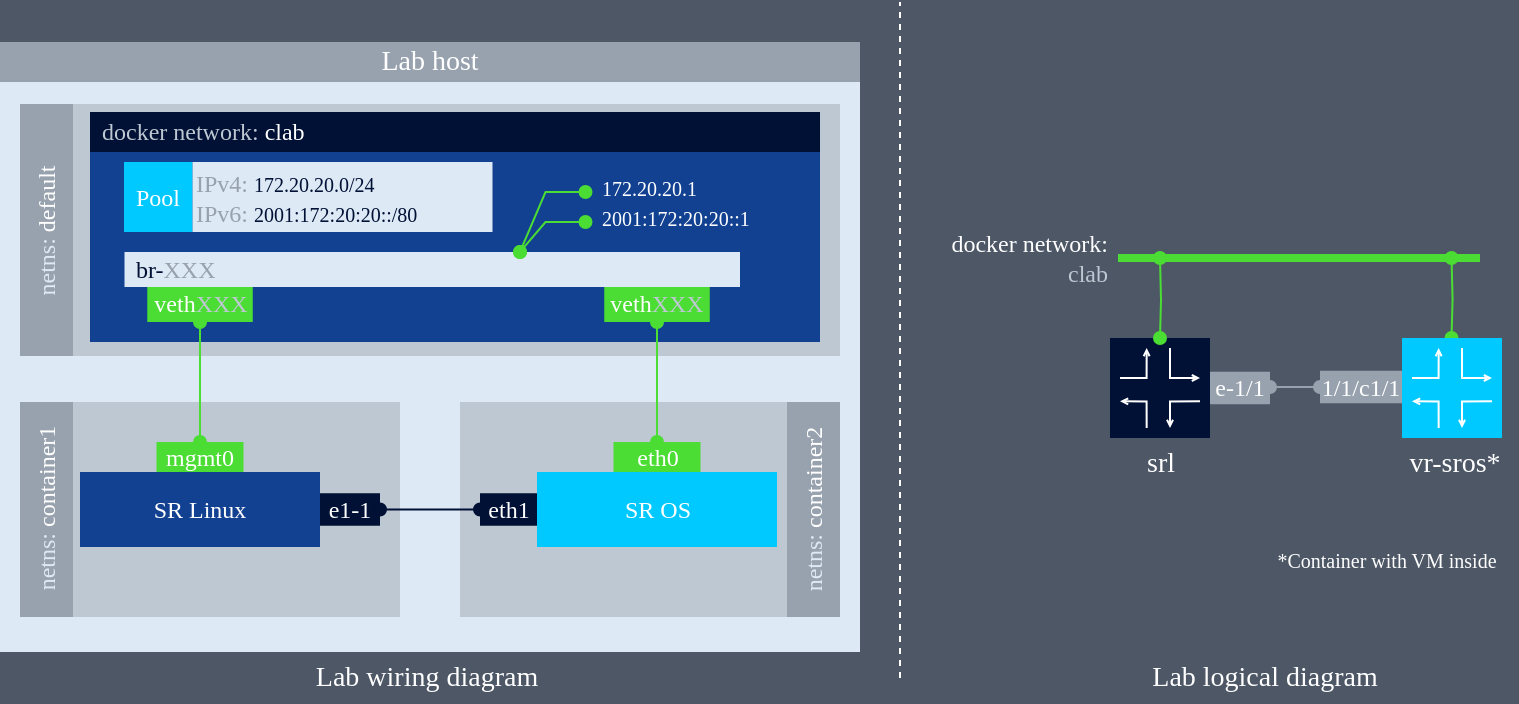 <mxfile version="14.2.6" type="github" pages="3"><diagram id="IwGoDYMSzOG72_LcMlLt" name="[0] lab topo"><mxGraphModel dx="2052" dy="1149" grid="1" gridSize="1" guides="1" tooltips="1" connect="1" arrows="1" fold="1" page="1" pageScale="1" pageWidth="827" pageHeight="1169" background="#4D5766" math="0" shadow="0"><root><mxCell id="0"/><mxCell id="1" parent="0"/><mxCell id="LmgRk4A9lyCZ9ittZ9rM-1" value="" style="rounded=0;whiteSpace=wrap;html=1;fontSize=12;align=center;fontFamily=Manrope;fontSource=https%3A%2F%2Ffonts.googleapis.com%2Fcss%3Ffamily%3DManrope;fontColor=#FFFFFF;dashed=1;strokeColor=none;fillColor=#DDE9F5;" parent="1" vertex="1"><mxGeometry x="40" y="205" width="430" height="285" as="geometry"/></mxCell><mxCell id="LmgRk4A9lyCZ9ittZ9rM-2" value="&lt;span style=&quot;font-size: 14px&quot;&gt;Lab host&lt;/span&gt;" style="rounded=0;whiteSpace=wrap;html=1;fontSize=12;align=center;fontFamily=Manrope;fontSource=https%3A%2F%2Ffonts.googleapis.com%2Fcss%3Ffamily%3DManrope;dashed=1;strokeColor=none;fillColor=#98A2AE;fontColor=#FFFFFF;" parent="1" vertex="1"><mxGeometry x="40" y="185" width="430" height="20" as="geometry"/></mxCell><mxCell id="LmgRk4A9lyCZ9ittZ9rM-3" value="" style="rounded=0;whiteSpace=wrap;html=1;fontSize=12;align=center;strokeColor=none;fontFamily=Manrope;fontSource=https%3A%2F%2Ffonts.googleapis.com%2Fcss%3Ffamily%3DManrope;fontColor=#DDE9F5;fillColor=#BEC8D2;" parent="1" vertex="1"><mxGeometry x="76.5" y="365" width="163.5" height="107.5" as="geometry"/></mxCell><mxCell id="LmgRk4A9lyCZ9ittZ9rM-4" value="SR Linux" style="rounded=0;whiteSpace=wrap;html=1;fontSize=12;align=center;strokeColor=none;fontFamily=Manrope;fontSource=https%3A%2F%2Ffonts.googleapis.com%2Fcss%3Ffamily%3DManrope;fontColor=#FFFFFF;fillColor=#124191;" parent="1" vertex="1"><mxGeometry x="80" y="400" width="120" height="37.5" as="geometry"/></mxCell><mxCell id="LmgRk4A9lyCZ9ittZ9rM-5" value="mgmt0" style="rounded=0;whiteSpace=wrap;html=1;fontFamily=Manrope;fontSize=12;fontColor=#FFFFFF;align=center;fillColor=#4BDD33;strokeColor=none;" parent="1" vertex="1"><mxGeometry x="118.25" y="385" width="43.5" height="15" as="geometry"/></mxCell><mxCell id="LmgRk4A9lyCZ9ittZ9rM-6" value="" style="rounded=0;whiteSpace=wrap;html=1;fontSize=12;align=center;strokeColor=none;fontFamily=Manrope;fontSource=https%3A%2F%2Ffonts.googleapis.com%2Fcss%3Ffamily%3DManrope;fontColor=#FFFFFF;fillColor=#BEC8D2;" parent="1" vertex="1"><mxGeometry x="76.5" y="216" width="383.5" height="126" as="geometry"/></mxCell><mxCell id="LmgRk4A9lyCZ9ittZ9rM-7" value="&lt;font face=&quot;Fira Code&quot; data-font-src=&quot;https://fonts.googleapis.com/css?family=Fira+Code&quot; style=&quot;font-size: 10px&quot;&gt;&lt;br&gt;&lt;/font&gt;" style="rounded=0;whiteSpace=wrap;html=1;fontSize=12;align=left;strokeColor=none;fontFamily=Manrope;fontSource=https%3A%2F%2Ffonts.googleapis.com%2Fcss%3Ffamily%3DManrope;fontColor=#FFFFFF;spacingLeft=4;fillColor=#124191;verticalAlign=middle;connectable=0;" parent="1" vertex="1"><mxGeometry x="85" y="240" width="365" height="95" as="geometry"/></mxCell><mxCell id="LmgRk4A9lyCZ9ittZ9rM-8" value="veth&lt;font color=&quot;#bec8d2&quot;&gt;XXX&lt;/font&gt;" style="rounded=0;whiteSpace=wrap;html=1;fontFamily=Manrope;fontSize=12;fontColor=#FFFFFF;align=center;fillColor=#4BDD33;strokeColor=none;" parent="1" vertex="1"><mxGeometry x="113.63" y="307.5" width="52.75" height="17.5" as="geometry"/></mxCell><mxCell id="LmgRk4A9lyCZ9ittZ9rM-9" style="edgeStyle=orthogonalEdgeStyle;rounded=0;orthogonalLoop=1;jettySize=auto;html=1;exitX=0.5;exitY=0;exitDx=0;exitDy=0;entryX=0.5;entryY=1;entryDx=0;entryDy=0;fontFamily=Manrope;fontSize=12;fontColor=#FFFFFF;endArrow=oval;endFill=1;startArrow=oval;startFill=1;strokeColor=#4BDD33;" parent="1" source="LmgRk4A9lyCZ9ittZ9rM-5" target="LmgRk4A9lyCZ9ittZ9rM-8" edge="1"><mxGeometry relative="1" as="geometry"/></mxCell><mxCell id="LmgRk4A9lyCZ9ittZ9rM-10" value="&lt;font color=&quot;#dde9f5&quot;&gt;netns:&lt;/font&gt;&amp;nbsp;default" style="rounded=0;whiteSpace=wrap;html=1;fontSize=12;align=center;fontFamily=Manrope;fontSource=https%3A%2F%2Ffonts.googleapis.com%2Fcss%3Ffamily%3DManrope;fontColor=#FFFFFF;fillColor=#98A2AE;rotation=0;strokeColor=none;horizontal=0;verticalAlign=middle;" parent="1" vertex="1"><mxGeometry x="50" y="216" width="26.5" height="126" as="geometry"/></mxCell><mxCell id="LmgRk4A9lyCZ9ittZ9rM-11" value="&lt;font color=&quot;#dde9f5&quot;&gt;netns:&lt;/font&gt;&amp;nbsp;container1" style="rounded=0;whiteSpace=wrap;html=1;fontSize=12;align=center;fontFamily=Manrope;fontSource=https%3A%2F%2Ffonts.googleapis.com%2Fcss%3Ffamily%3DManrope;fontColor=#FFFFFF;fillColor=#98A2AE;rotation=0;strokeColor=none;horizontal=0;verticalAlign=middle;" parent="1" vertex="1"><mxGeometry x="50" y="365" width="26.5" height="107.5" as="geometry"/></mxCell><mxCell id="LmgRk4A9lyCZ9ittZ9rM-12" value="&lt;font color=&quot;#bec8d2&quot;&gt;docker network:&lt;/font&gt; clab&lt;font face=&quot;Fira Code&quot; data-font-src=&quot;https://fonts.googleapis.com/css?family=Fira+Code&quot; style=&quot;font-size: 10px&quot;&gt;&lt;br&gt;&lt;/font&gt;" style="rounded=0;whiteSpace=wrap;html=1;fontSize=12;align=left;strokeColor=none;fontFamily=Manrope;fontSource=https%3A%2F%2Ffonts.googleapis.com%2Fcss%3Ffamily%3DManrope;fontColor=#FFFFFF;spacingLeft=4;fillColor=#001135;" parent="1" vertex="1"><mxGeometry x="85" y="220" width="365" height="20" as="geometry"/></mxCell><mxCell id="LmgRk4A9lyCZ9ittZ9rM-13" value="&lt;font&gt;Lab wiring diagram&lt;/font&gt;" style="text;html=1;align=center;verticalAlign=middle;resizable=0;points=[];autosize=1;fontSize=14;fontFamily=Manrope;fontStyle=0;fontColor=#FFFFFF;" parent="1" vertex="1"><mxGeometry x="185" y="490" width="135" height="25" as="geometry"/></mxCell><mxCell id="LmgRk4A9lyCZ9ittZ9rM-14" value="br-&lt;font color=&quot;#98a2ae&quot;&gt;XXX&lt;/font&gt;" style="rounded=0;whiteSpace=wrap;html=1;fontSize=12;align=left;fontFamily=Manrope;fontSource=https%3A%2F%2Ffonts.googleapis.com%2Fcss%3Ffamily%3DManrope;dashed=1;strokeColor=none;fillColor=#DDE9F5;fontColor=#001135;spacingLeft=4;" parent="1" vertex="1"><mxGeometry x="102.25" y="290" width="307.75" height="17.5" as="geometry"/></mxCell><mxCell id="LmgRk4A9lyCZ9ittZ9rM-15" value="&lt;font face=&quot;Fira Code&quot; data-font-src=&quot;https://fonts.googleapis.com/css?family=Fira+Code&quot;&gt;Pool&lt;br&gt;&lt;/font&gt;" style="rounded=0;whiteSpace=wrap;html=1;fontSize=12;align=center;strokeColor=none;fontFamily=Manrope;fontSource=https%3A%2F%2Ffonts.googleapis.com%2Fcss%3Ffamily%3DManrope;fontColor=#FFFFFF;spacingLeft=0;verticalAlign=middle;fillColor=#00C9FF;" parent="1" vertex="1"><mxGeometry x="102" y="245" width="34.25" height="35" as="geometry"/></mxCell><mxCell id="LmgRk4A9lyCZ9ittZ9rM-16" value="&lt;font color=&quot;#98a2ae&quot; style=&quot;font-size: 12px ; line-height: 100%&quot;&gt;IPv4:&lt;/font&gt;&lt;span style=&quot;color: rgb(255 , 255 , 255)&quot;&gt;&amp;nbsp;&lt;/span&gt;&lt;font face=&quot;Fira Code&quot; data-font-src=&quot;https://fonts.googleapis.com/css?family=Fira+Code&quot; style=&quot;font-size: 10px&quot;&gt;172.20.20.0/24&lt;br&gt;&lt;span style=&quot;color: rgb(255 , 255 , 255) ; font-family: &amp;#34;manrope&amp;#34; ; font-size: 12px&quot;&gt;&lt;font color=&quot;#98a2ae&quot;&gt;IPv6:&lt;/font&gt;&amp;nbsp;&lt;/span&gt;&lt;font face=&quot;Fira Code&quot; data-font-src=&quot;https://fonts.googleapis.com/css?family=Fira+Code&quot;&gt;2001:172:20:20::/80&lt;/font&gt;&lt;/font&gt;" style="rounded=0;whiteSpace=wrap;html=1;fontSize=12;align=left;fontFamily=Manrope;fontSource=https%3A%2F%2Ffonts.googleapis.com%2Fcss%3Ffamily%3DManrope;dashed=1;strokeColor=none;fillColor=#DDE9F5;fontColor=#001135;" parent="1" vertex="1"><mxGeometry x="136.25" y="245" width="150" height="35" as="geometry"/></mxCell><mxCell id="LmgRk4A9lyCZ9ittZ9rM-17" style="rounded=0;orthogonalLoop=1;jettySize=auto;html=1;fontFamily=Manrope;fontSize=12;fontColor=#FFFFFF;endArrow=oval;endFill=1;startArrow=oval;startFill=1;strokeColor=#4BDD33;" parent="1" edge="1"><mxGeometry relative="1" as="geometry"><mxPoint x="332.75" y="260" as="sourcePoint"/><mxPoint x="300" y="290" as="targetPoint"/><Array as="points"><mxPoint x="312.75" y="260"/></Array></mxGeometry></mxCell><mxCell id="LmgRk4A9lyCZ9ittZ9rM-18" value="&lt;font face=&quot;Fira Code&quot; data-font-src=&quot;https://fonts.googleapis.com/css?family=Fira+Code&quot; style=&quot;font-size: 10px&quot;&gt;172.20.20.1&lt;/font&gt;" style="text;html=1;align=left;verticalAlign=middle;resizable=0;points=[];autosize=1;fontSize=14;fontFamily=Manrope;fontColor=#FFFFFF;" parent="1" vertex="1"><mxGeometry x="338.75" y="245" width="80" height="25" as="geometry"/></mxCell><mxCell id="LmgRk4A9lyCZ9ittZ9rM-19" style="rounded=0;orthogonalLoop=1;jettySize=auto;html=1;fontFamily=Manrope;fontSize=12;fontColor=#FFFFFF;endArrow=oval;endFill=1;startArrow=oval;startFill=1;strokeColor=#4BDD33;" parent="1" edge="1"><mxGeometry relative="1" as="geometry"><mxPoint x="332.75" y="275" as="sourcePoint"/><mxPoint x="300" y="290" as="targetPoint"/><Array as="points"><mxPoint x="312.75" y="275"/></Array></mxGeometry></mxCell><mxCell id="LmgRk4A9lyCZ9ittZ9rM-20" value="&lt;font face=&quot;Fira Code&quot; data-font-src=&quot;https://fonts.googleapis.com/css?family=Fira+Code&quot; style=&quot;font-size: 10px&quot;&gt;2001:172:20:20::1&lt;/font&gt;" style="text;html=1;align=left;verticalAlign=middle;resizable=0;points=[];autosize=1;fontSize=14;fontFamily=Manrope;fontColor=#FFFFFF;" parent="1" vertex="1"><mxGeometry x="338.75" y="260" width="115" height="25" as="geometry"/></mxCell><mxCell id="LmgRk4A9lyCZ9ittZ9rM-21" value="" style="group" parent="1" vertex="1" connectable="0"><mxGeometry x="595" y="333" width="50" height="50" as="geometry"/></mxCell><mxCell id="LmgRk4A9lyCZ9ittZ9rM-22" value="" style="group" parent="LmgRk4A9lyCZ9ittZ9rM-21" vertex="1" connectable="0"><mxGeometry width="50" height="50" as="geometry"/></mxCell><mxCell id="LmgRk4A9lyCZ9ittZ9rM-23" value="" style="whiteSpace=wrap;html=1;aspect=fixed;fillColor=#001135;strokeColor=none;connectable=1;allowArrows=1;fontFamily=Manrope;fontSource=https%3A%2F%2Ffonts.googleapis.com%2Fcss%3Ffamily%3DManrope;" parent="LmgRk4A9lyCZ9ittZ9rM-22" vertex="1"><mxGeometry width="50" height="50" as="geometry"/></mxCell><mxCell id="LmgRk4A9lyCZ9ittZ9rM-24" value="" style="endArrow=open;html=1;edgeStyle=orthogonalEdgeStyle;rounded=0;endFill=0;startSize=6;endSize=2;strokeColor=#FFFFFF;fontFamily=Manrope;fontSource=https%3A%2F%2Ffonts.googleapis.com%2Fcss%3Ffamily%3DManrope;" parent="LmgRk4A9lyCZ9ittZ9rM-22" edge="1"><mxGeometry width="83.333" height="83.333" as="geometry"><mxPoint x="5" y="20" as="sourcePoint"/><mxPoint x="18.333" y="5" as="targetPoint"/><Array as="points"><mxPoint x="18.333" y="20"/></Array></mxGeometry></mxCell><mxCell id="LmgRk4A9lyCZ9ittZ9rM-25" value="" style="endArrow=open;html=1;edgeStyle=orthogonalEdgeStyle;rounded=0;endFill=0;startSize=6;endSize=2;strokeColor=#FFFFFF;fontFamily=Manrope;fontSource=https%3A%2F%2Ffonts.googleapis.com%2Fcss%3Ffamily%3DManrope;" parent="LmgRk4A9lyCZ9ittZ9rM-22" edge="1"><mxGeometry width="83.333" height="83.333" as="geometry"><mxPoint x="18.333" y="45" as="sourcePoint"/><mxPoint x="5" y="31.667" as="targetPoint"/><Array as="points"><mxPoint x="18.333" y="31.667"/></Array></mxGeometry></mxCell><mxCell id="LmgRk4A9lyCZ9ittZ9rM-26" value="" style="endArrow=open;html=1;edgeStyle=orthogonalEdgeStyle;rounded=0;endFill=0;startSize=6;endSize=2;strokeColor=#FFFFFF;fontFamily=Manrope;fontSource=https%3A%2F%2Ffonts.googleapis.com%2Fcss%3Ffamily%3DManrope;" parent="LmgRk4A9lyCZ9ittZ9rM-22" edge="1"><mxGeometry width="83.333" height="83.333" as="geometry"><mxPoint x="30" y="5" as="sourcePoint"/><mxPoint x="45" y="20" as="targetPoint"/><Array as="points"><mxPoint x="30" y="20"/></Array></mxGeometry></mxCell><mxCell id="LmgRk4A9lyCZ9ittZ9rM-27" value="" style="endArrow=open;html=1;edgeStyle=orthogonalEdgeStyle;rounded=0;endFill=0;startSize=6;endSize=2;strokeColor=#FFFFFF;fontFamily=Manrope;fontSource=https%3A%2F%2Ffonts.googleapis.com%2Fcss%3Ffamily%3DManrope;" parent="LmgRk4A9lyCZ9ittZ9rM-22" edge="1"><mxGeometry width="83.333" height="83.333" as="geometry"><mxPoint x="45" y="31.667" as="sourcePoint"/><mxPoint x="30" y="45" as="targetPoint"/><Array as="points"><mxPoint x="30" y="31.667"/></Array></mxGeometry></mxCell><mxCell id="LmgRk4A9lyCZ9ittZ9rM-28" value="&lt;font&gt;srl&lt;/font&gt;" style="text;html=1;align=center;verticalAlign=middle;resizable=0;points=[];autosize=1;fontSize=14;fontFamily=Manrope;fontStyle=0;fontColor=#FFFFFF;" parent="1" vertex="1"><mxGeometry x="605" y="383" width="30" height="25" as="geometry"/></mxCell><mxCell id="LmgRk4A9lyCZ9ittZ9rM-29" value="" style="endArrow=none;html=1;shadow=0;strokeWidth=4;fillColor=#666666;fontFamily=nasa;fontSize=18;fontColor=#FFFFFF;strokeColor=#4BDD33;" parent="1" edge="1"><mxGeometry width="50" height="50" relative="1" as="geometry"><mxPoint x="599" y="293" as="sourcePoint"/><mxPoint x="780" y="293" as="targetPoint"/></mxGeometry></mxCell><mxCell id="LmgRk4A9lyCZ9ittZ9rM-30" style="edgeStyle=orthogonalEdgeStyle;rounded=0;orthogonalLoop=1;jettySize=auto;html=1;fontFamily=Manrope;fontSize=12;fontColor=#FFFFFF;endArrow=oval;endFill=1;startArrow=oval;startFill=1;strokeColor=#4BDD33;" parent="1" target="LmgRk4A9lyCZ9ittZ9rM-23" edge="1"><mxGeometry relative="1" as="geometry"><mxPoint x="620" y="293" as="sourcePoint"/><mxPoint x="619.995" y="321" as="targetPoint"/></mxGeometry></mxCell><mxCell id="LmgRk4A9lyCZ9ittZ9rM-31" value="&lt;font&gt;Lab logical diagram&lt;/font&gt;" style="text;html=1;align=center;verticalAlign=middle;resizable=0;points=[];autosize=1;fontSize=14;fontFamily=Manrope;fontStyle=0;fontColor=#FFFFFF;" parent="1" vertex="1"><mxGeometry x="605" y="491.5" width="134" height="22" as="geometry"/></mxCell><mxCell id="LmgRk4A9lyCZ9ittZ9rM-32" style="rounded=0;orthogonalLoop=1;jettySize=auto;html=1;entryX=0.5;entryY=1;entryDx=0;entryDy=0;startSize=6;endArrow=none;endFill=0;endSize=2;fontFamily=Manrope;fontSize=8;dashed=1;fontSource=https%3A%2F%2Ffonts.googleapis.com%2Fcss%3Ffamily%3DManrope;strokeColor=#FFFFFF;" parent="1" edge="1"><mxGeometry relative="1" as="geometry"><mxPoint x="490" y="503" as="sourcePoint"/><mxPoint x="490" y="165" as="targetPoint"/></mxGeometry></mxCell><mxCell id="LmgRk4A9lyCZ9ittZ9rM-33" value="" style="rounded=0;whiteSpace=wrap;html=1;fontSize=12;align=center;strokeColor=none;fontFamily=Manrope;fontSource=https%3A%2F%2Ffonts.googleapis.com%2Fcss%3Ffamily%3DManrope;fontColor=#DDE9F5;fillColor=#BEC8D2;" parent="1" vertex="1"><mxGeometry x="270" y="365" width="163.5" height="107.5" as="geometry"/></mxCell><mxCell id="LmgRk4A9lyCZ9ittZ9rM-34" value="SR OS" style="rounded=0;whiteSpace=wrap;html=1;fontSize=12;align=center;strokeColor=none;fontFamily=Manrope;fontSource=https%3A%2F%2Ffonts.googleapis.com%2Fcss%3Ffamily%3DManrope;fontColor=#FFFFFF;fillColor=#00C9FF;" parent="1" vertex="1"><mxGeometry x="308.5" y="400" width="120" height="37.5" as="geometry"/></mxCell><mxCell id="LmgRk4A9lyCZ9ittZ9rM-35" value="eth0" style="rounded=0;whiteSpace=wrap;html=1;fontFamily=Manrope;fontSize=12;fontColor=#FFFFFF;align=center;fillColor=#4BDD33;strokeColor=none;" parent="1" vertex="1"><mxGeometry x="346.75" y="385" width="43.5" height="15" as="geometry"/></mxCell><mxCell id="LmgRk4A9lyCZ9ittZ9rM-36" value="veth&lt;font color=&quot;#bec8d2&quot;&gt;XXX&lt;/font&gt;" style="rounded=0;whiteSpace=wrap;html=1;fontFamily=Manrope;fontSize=12;fontColor=#FFFFFF;align=center;fillColor=#4BDD33;strokeColor=none;" parent="1" vertex="1"><mxGeometry x="342.13" y="307.5" width="52.75" height="17.5" as="geometry"/></mxCell><mxCell id="LmgRk4A9lyCZ9ittZ9rM-37" style="edgeStyle=orthogonalEdgeStyle;rounded=0;orthogonalLoop=1;jettySize=auto;html=1;exitX=0.5;exitY=0;exitDx=0;exitDy=0;entryX=0.5;entryY=1;entryDx=0;entryDy=0;fontFamily=Manrope;fontSize=12;fontColor=#FFFFFF;endArrow=oval;endFill=1;startArrow=oval;startFill=1;strokeColor=#4BDD33;" parent="1" source="LmgRk4A9lyCZ9ittZ9rM-35" target="LmgRk4A9lyCZ9ittZ9rM-36" edge="1"><mxGeometry relative="1" as="geometry"/></mxCell><mxCell id="LmgRk4A9lyCZ9ittZ9rM-38" value="&lt;font color=&quot;#dde9f5&quot;&gt;netns:&lt;/font&gt;&amp;nbsp;container2" style="rounded=0;whiteSpace=wrap;html=1;fontSize=12;align=center;fontFamily=Manrope;fontSource=https%3A%2F%2Ffonts.googleapis.com%2Fcss%3Ffamily%3DManrope;fontColor=#FFFFFF;fillColor=#98A2AE;rotation=0;strokeColor=none;horizontal=0;verticalAlign=middle;" parent="1" vertex="1"><mxGeometry x="433.5" y="365" width="26.5" height="107.5" as="geometry"/></mxCell><mxCell id="LmgRk4A9lyCZ9ittZ9rM-39" value="e1-1" style="rounded=0;whiteSpace=wrap;html=1;fontFamily=Manrope;fontSize=12;fontColor=#FFFFFF;align=center;strokeColor=none;rotation=0;horizontal=1;fillColor=#001135;" parent="1" vertex="1"><mxGeometry x="200" y="410.62" width="30" height="16.25" as="geometry"/></mxCell><mxCell id="LmgRk4A9lyCZ9ittZ9rM-40" value="eth1" style="rounded=0;whiteSpace=wrap;html=1;fontFamily=Manrope;fontSize=12;fontColor=#FFFFFF;align=center;strokeColor=none;rotation=0;horizontal=1;fillColor=#001135;" parent="1" vertex="1"><mxGeometry x="280" y="410.62" width="28.5" height="16.25" as="geometry"/></mxCell><mxCell id="LmgRk4A9lyCZ9ittZ9rM-41" style="edgeStyle=orthogonalEdgeStyle;rounded=0;orthogonalLoop=1;jettySize=auto;html=1;exitX=1;exitY=0.5;exitDx=0;exitDy=0;entryX=0;entryY=0.5;entryDx=0;entryDy=0;fontFamily=Manrope;fontSize=12;fontColor=#FFFFFF;endArrow=oval;endFill=1;startArrow=oval;startFill=1;strokeColor=#001135;" parent="1" source="LmgRk4A9lyCZ9ittZ9rM-39" target="LmgRk4A9lyCZ9ittZ9rM-40" edge="1"><mxGeometry relative="1" as="geometry"><mxPoint x="145" y="379.99" as="sourcePoint"/><mxPoint x="145.005" y="324.99" as="targetPoint"/></mxGeometry></mxCell><mxCell id="LmgRk4A9lyCZ9ittZ9rM-49" value="&lt;font&gt;vr-sros*&lt;/font&gt;" style="text;html=1;align=center;verticalAlign=middle;resizable=0;points=[];autosize=1;fontSize=14;fontFamily=Manrope;fontStyle=0;fontColor=#FFFFFF;" parent="1" vertex="1"><mxGeometry x="735.5" y="385" width="63" height="22" as="geometry"/></mxCell><mxCell id="LmgRk4A9lyCZ9ittZ9rM-50" style="edgeStyle=orthogonalEdgeStyle;rounded=0;orthogonalLoop=1;jettySize=auto;html=1;fontFamily=Manrope;fontSize=12;fontColor=#FFFFFF;endArrow=oval;endFill=1;startArrow=oval;startFill=1;strokeColor=#4BDD33;" parent="1" edge="1"><mxGeometry relative="1" as="geometry"><mxPoint x="765.76" y="293" as="sourcePoint"/><mxPoint x="765.76" y="333" as="targetPoint"/></mxGeometry></mxCell><mxCell id="LmgRk4A9lyCZ9ittZ9rM-51" style="edgeStyle=orthogonalEdgeStyle;rounded=0;orthogonalLoop=1;jettySize=auto;html=1;fontFamily=Manrope;fontSize=12;fontColor=#FFFFFF;endArrow=oval;endFill=1;startArrow=oval;startFill=1;entryX=1;entryY=0.5;entryDx=0;entryDy=0;exitX=0;exitY=0.5;exitDx=0;exitDy=0;strokeColor=#98A2AE;" parent="1" source="LmgRk4A9lyCZ9ittZ9rM-53" target="LmgRk4A9lyCZ9ittZ9rM-52" edge="1"><mxGeometry relative="1" as="geometry"><mxPoint x="625" y="298" as="sourcePoint"/><mxPoint x="625" y="338" as="targetPoint"/></mxGeometry></mxCell><mxCell id="LmgRk4A9lyCZ9ittZ9rM-52" value="e-1/1" style="rounded=0;whiteSpace=wrap;html=1;fontFamily=Manrope;fontSize=12;fontColor=#FFFFFF;align=center;strokeColor=none;rotation=0;horizontal=1;fillColor=#98A2AE;" parent="1" vertex="1"><mxGeometry x="645" y="349.87" width="30" height="16.25" as="geometry"/></mxCell><mxCell id="LmgRk4A9lyCZ9ittZ9rM-53" value="1/1/c1/1" style="rounded=0;whiteSpace=wrap;html=1;fontFamily=Manrope;fontSize=12;fontColor=#FFFFFF;align=center;strokeColor=none;rotation=0;horizontal=1;fillColor=#98A2AE;" parent="1" vertex="1"><mxGeometry x="700" y="349.38" width="41" height="16.25" as="geometry"/></mxCell><mxCell id="LmgRk4A9lyCZ9ittZ9rM-54" value="&lt;font style=&quot;font-size: 12px&quot;&gt;&lt;font color=&quot;#ffffff&quot;&gt;docker network:&lt;/font&gt;&lt;br&gt;&lt;/font&gt;&lt;span style=&quot;font-size: 12px&quot;&gt;&lt;font color=&quot;#bec8d2&quot;&gt;clab&lt;/font&gt;&lt;/span&gt;" style="text;html=1;align=right;verticalAlign=middle;resizable=0;points=[];autosize=1;fontSize=10;fontFamily=Manrope;fontColor=#001135;" parent="1" vertex="1"><mxGeometry x="495" y="277.5" width="100" height="30" as="geometry"/></mxCell><mxCell id="LmgRk4A9lyCZ9ittZ9rM-43" value="" style="group" parent="1" vertex="1" connectable="0"><mxGeometry x="741" y="333" width="50" height="50" as="geometry"/></mxCell><mxCell id="LmgRk4A9lyCZ9ittZ9rM-44" value="" style="whiteSpace=wrap;html=1;aspect=fixed;strokeColor=none;connectable=1;allowArrows=1;fontFamily=Manrope;fontSource=https%3A%2F%2Ffonts.googleapis.com%2Fcss%3Ffamily%3DManrope;fillColor=#00C9FF;" parent="LmgRk4A9lyCZ9ittZ9rM-43" vertex="1"><mxGeometry width="50" height="50" as="geometry"/></mxCell><mxCell id="LmgRk4A9lyCZ9ittZ9rM-45" value="" style="endArrow=open;html=1;edgeStyle=orthogonalEdgeStyle;rounded=0;endFill=0;startSize=6;endSize=2;strokeColor=#FFFFFF;fontFamily=Manrope;fontSource=https%3A%2F%2Ffonts.googleapis.com%2Fcss%3Ffamily%3DManrope;" parent="LmgRk4A9lyCZ9ittZ9rM-43" edge="1"><mxGeometry width="83.333" height="83.333" as="geometry"><mxPoint x="5" y="20" as="sourcePoint"/><mxPoint x="18.333" y="5" as="targetPoint"/><Array as="points"><mxPoint x="18.333" y="20"/></Array></mxGeometry></mxCell><mxCell id="LmgRk4A9lyCZ9ittZ9rM-46" value="" style="endArrow=open;html=1;edgeStyle=orthogonalEdgeStyle;rounded=0;endFill=0;startSize=6;endSize=2;strokeColor=#FFFFFF;fontFamily=Manrope;fontSource=https%3A%2F%2Ffonts.googleapis.com%2Fcss%3Ffamily%3DManrope;" parent="LmgRk4A9lyCZ9ittZ9rM-43" edge="1"><mxGeometry width="83.333" height="83.333" as="geometry"><mxPoint x="18.333" y="45" as="sourcePoint"/><mxPoint x="5" y="31.667" as="targetPoint"/><Array as="points"><mxPoint x="18.333" y="31.667"/></Array></mxGeometry></mxCell><mxCell id="LmgRk4A9lyCZ9ittZ9rM-47" value="" style="endArrow=open;html=1;edgeStyle=orthogonalEdgeStyle;rounded=0;endFill=0;startSize=6;endSize=2;strokeColor=#FFFFFF;fontFamily=Manrope;fontSource=https%3A%2F%2Ffonts.googleapis.com%2Fcss%3Ffamily%3DManrope;" parent="LmgRk4A9lyCZ9ittZ9rM-43" edge="1"><mxGeometry width="83.333" height="83.333" as="geometry"><mxPoint x="30" y="5" as="sourcePoint"/><mxPoint x="45" y="20" as="targetPoint"/><Array as="points"><mxPoint x="30" y="20"/></Array></mxGeometry></mxCell><mxCell id="LmgRk4A9lyCZ9ittZ9rM-48" value="" style="endArrow=open;html=1;edgeStyle=orthogonalEdgeStyle;rounded=0;endFill=0;startSize=6;endSize=2;strokeColor=#FFFFFF;fontFamily=Manrope;fontSource=https%3A%2F%2Ffonts.googleapis.com%2Fcss%3Ffamily%3DManrope;" parent="LmgRk4A9lyCZ9ittZ9rM-43" edge="1"><mxGeometry width="83.333" height="83.333" as="geometry"><mxPoint x="45" y="31.667" as="sourcePoint"/><mxPoint x="30" y="45" as="targetPoint"/><Array as="points"><mxPoint x="30" y="31.667"/></Array></mxGeometry></mxCell><mxCell id="odXelaFA349SijedL-4C-1" value="*Container with VM inside" style="text;html=1;align=center;verticalAlign=middle;resizable=0;points=[];autosize=1;fontSize=10;fontFamily=Manrope;fontStyle=0;fontColor=#FFFFFF;" parent="1" vertex="1"><mxGeometry x="668" y="435" width="130" height="17" as="geometry"/></mxCell></root></mxGraphModel></diagram><diagram name="[1] isis" id="VE4x6YazyZ2CrUnz0_BO"><mxGraphModel dx="2052" dy="1149" grid="1" gridSize="1" guides="1" tooltips="1" connect="1" arrows="1" fold="1" page="1" pageScale="1" pageWidth="827" pageHeight="1169" background="#4D5766" math="0" shadow="0">&#xa;      <root>&#xa;        <mxCell id="YSi4LTzmmD1kewjckfzm-0"/>&#xa;        <mxCell id="YSi4LTzmmD1kewjckfzm-1" parent="YSi4LTzmmD1kewjckfzm-0"/>&#xa;        <mxCell id="_ZjZlvdOe3W0lZG1KsHF-0" value="" style="rounded=0;whiteSpace=wrap;html=1;fontSize=12;align=center;strokeColor=none;fontFamily=Manrope;fontSource=https%3A%2F%2Ffonts.googleapis.com%2Fcss%3Ffamily%3DManrope;fontColor=#DDE9F5;fillColor=#BEC8D2;" parent="YSi4LTzmmD1kewjckfzm-1" vertex="1">&#xa;          <mxGeometry x="208" y="314" width="405" height="107.5" as="geometry"/>&#xa;        </mxCell>&#xa;        <mxCell id="YSi4LTzmmD1kewjckfzm-22" value="" style="group" parent="YSi4LTzmmD1kewjckfzm-1" vertex="1" connectable="0">&#xa;          <mxGeometry x="222" y="338.5" width="50" height="50" as="geometry"/>&#xa;        </mxCell>&#xa;        <mxCell id="YSi4LTzmmD1kewjckfzm-23" value="" style="group" parent="YSi4LTzmmD1kewjckfzm-22" vertex="1" connectable="0">&#xa;          <mxGeometry width="50" height="50" as="geometry"/>&#xa;        </mxCell>&#xa;        <mxCell id="YSi4LTzmmD1kewjckfzm-24" value="" style="whiteSpace=wrap;html=1;aspect=fixed;fillColor=#001135;strokeColor=none;connectable=1;allowArrows=1;fontFamily=Manrope;fontSource=https%3A%2F%2Ffonts.googleapis.com%2Fcss%3Ffamily%3DManrope;" parent="YSi4LTzmmD1kewjckfzm-23" vertex="1">&#xa;          <mxGeometry width="50" height="50" as="geometry"/>&#xa;        </mxCell>&#xa;        <mxCell id="YSi4LTzmmD1kewjckfzm-25" value="" style="endArrow=open;html=1;edgeStyle=orthogonalEdgeStyle;rounded=0;endFill=0;startSize=6;endSize=2;strokeColor=#FFFFFF;fontFamily=Manrope;fontSource=https%3A%2F%2Ffonts.googleapis.com%2Fcss%3Ffamily%3DManrope;" parent="YSi4LTzmmD1kewjckfzm-23" edge="1">&#xa;          <mxGeometry width="83.333" height="83.333" as="geometry">&#xa;            <mxPoint x="5" y="20" as="sourcePoint"/>&#xa;            <mxPoint x="18.333" y="5" as="targetPoint"/>&#xa;            <Array as="points">&#xa;              <mxPoint x="18.333" y="20"/>&#xa;            </Array>&#xa;          </mxGeometry>&#xa;        </mxCell>&#xa;        <mxCell id="YSi4LTzmmD1kewjckfzm-26" value="" style="endArrow=open;html=1;edgeStyle=orthogonalEdgeStyle;rounded=0;endFill=0;startSize=6;endSize=2;strokeColor=#FFFFFF;fontFamily=Manrope;fontSource=https%3A%2F%2Ffonts.googleapis.com%2Fcss%3Ffamily%3DManrope;" parent="YSi4LTzmmD1kewjckfzm-23" edge="1">&#xa;          <mxGeometry width="83.333" height="83.333" as="geometry">&#xa;            <mxPoint x="18.333" y="45" as="sourcePoint"/>&#xa;            <mxPoint x="5" y="31.667" as="targetPoint"/>&#xa;            <Array as="points">&#xa;              <mxPoint x="18.333" y="31.667"/>&#xa;            </Array>&#xa;          </mxGeometry>&#xa;        </mxCell>&#xa;        <mxCell id="YSi4LTzmmD1kewjckfzm-27" value="" style="endArrow=open;html=1;edgeStyle=orthogonalEdgeStyle;rounded=0;endFill=0;startSize=6;endSize=2;strokeColor=#FFFFFF;fontFamily=Manrope;fontSource=https%3A%2F%2Ffonts.googleapis.com%2Fcss%3Ffamily%3DManrope;" parent="YSi4LTzmmD1kewjckfzm-23" edge="1">&#xa;          <mxGeometry width="83.333" height="83.333" as="geometry">&#xa;            <mxPoint x="30" y="5" as="sourcePoint"/>&#xa;            <mxPoint x="45" y="20" as="targetPoint"/>&#xa;            <Array as="points">&#xa;              <mxPoint x="30" y="20"/>&#xa;            </Array>&#xa;          </mxGeometry>&#xa;        </mxCell>&#xa;        <mxCell id="YSi4LTzmmD1kewjckfzm-28" value="" style="endArrow=open;html=1;edgeStyle=orthogonalEdgeStyle;rounded=0;endFill=0;startSize=6;endSize=2;strokeColor=#FFFFFF;fontFamily=Manrope;fontSource=https%3A%2F%2Ffonts.googleapis.com%2Fcss%3Ffamily%3DManrope;" parent="YSi4LTzmmD1kewjckfzm-23" edge="1">&#xa;          <mxGeometry width="83.333" height="83.333" as="geometry">&#xa;            <mxPoint x="45" y="31.667" as="sourcePoint"/>&#xa;            <mxPoint x="30" y="45" as="targetPoint"/>&#xa;            <Array as="points">&#xa;              <mxPoint x="30" y="31.667"/>&#xa;            </Array>&#xa;          </mxGeometry>&#xa;        </mxCell>&#xa;        <mxCell id="YSi4LTzmmD1kewjckfzm-29" value="&lt;font&gt;srl&lt;/font&gt;" style="text;html=1;align=center;verticalAlign=middle;resizable=0;points=[];autosize=1;fontSize=14;fontFamily=Manrope;fontStyle=0;fontColor=#FFFFFF;" parent="YSi4LTzmmD1kewjckfzm-1" vertex="1">&#xa;          <mxGeometry x="232" y="388.5" width="30" height="25" as="geometry"/>&#xa;        </mxCell>&#xa;        <mxCell id="YSi4LTzmmD1kewjckfzm-31" style="edgeStyle=orthogonalEdgeStyle;rounded=0;orthogonalLoop=1;jettySize=auto;html=1;fontFamily=Manrope;fontSize=12;fontColor=#FFFFFF;endArrow=oval;endFill=1;startArrow=oval;startFill=1;strokeColor=#00C9FF;" parent="YSi4LTzmmD1kewjckfzm-1" target="YSi4LTzmmD1kewjckfzm-24" edge="1">&#xa;          <mxGeometry relative="1" as="geometry">&#xa;            <mxPoint x="247" y="298.5" as="sourcePoint"/>&#xa;            <mxPoint x="246.995" y="326.5" as="targetPoint"/>&#xa;          </mxGeometry>&#xa;        </mxCell>&#xa;        <mxCell id="YSi4LTzmmD1kewjckfzm-32" value="&lt;font&gt;IS-IS logical diagram&lt;/font&gt;" style="text;html=1;align=center;verticalAlign=middle;resizable=0;points=[];autosize=1;fontSize=14;fontFamily=Manrope;fontStyle=0;fontColor=#FFFFFF;" parent="YSi4LTzmmD1kewjckfzm-1" vertex="1">&#xa;          <mxGeometry x="348" y="442" width="140" height="22" as="geometry"/>&#xa;        </mxCell>&#xa;        <mxCell id="YSi4LTzmmD1kewjckfzm-43" value="" style="group" parent="YSi4LTzmmD1kewjckfzm-1" vertex="1" connectable="0">&#xa;          <mxGeometry x="535" y="338.5" width="50" height="50" as="geometry"/>&#xa;        </mxCell>&#xa;        <mxCell id="YSi4LTzmmD1kewjckfzm-44" value="" style="group" parent="YSi4LTzmmD1kewjckfzm-43" vertex="1" connectable="0">&#xa;          <mxGeometry width="50" height="50" as="geometry"/>&#xa;        </mxCell>&#xa;        <mxCell id="YSi4LTzmmD1kewjckfzm-45" value="" style="whiteSpace=wrap;html=1;aspect=fixed;fillColor=#001135;strokeColor=none;connectable=1;allowArrows=1;fontFamily=Manrope;fontSource=https%3A%2F%2Ffonts.googleapis.com%2Fcss%3Ffamily%3DManrope;" parent="YSi4LTzmmD1kewjckfzm-44" vertex="1">&#xa;          <mxGeometry width="50" height="50" as="geometry"/>&#xa;        </mxCell>&#xa;        <mxCell id="YSi4LTzmmD1kewjckfzm-46" value="" style="endArrow=open;html=1;edgeStyle=orthogonalEdgeStyle;rounded=0;endFill=0;startSize=6;endSize=2;strokeColor=#FFFFFF;fontFamily=Manrope;fontSource=https%3A%2F%2Ffonts.googleapis.com%2Fcss%3Ffamily%3DManrope;" parent="YSi4LTzmmD1kewjckfzm-44" edge="1">&#xa;          <mxGeometry width="83.333" height="83.333" as="geometry">&#xa;            <mxPoint x="5" y="20" as="sourcePoint"/>&#xa;            <mxPoint x="18.333" y="5" as="targetPoint"/>&#xa;            <Array as="points">&#xa;              <mxPoint x="18.333" y="20"/>&#xa;            </Array>&#xa;          </mxGeometry>&#xa;        </mxCell>&#xa;        <mxCell id="YSi4LTzmmD1kewjckfzm-47" value="" style="endArrow=open;html=1;edgeStyle=orthogonalEdgeStyle;rounded=0;endFill=0;startSize=6;endSize=2;strokeColor=#FFFFFF;fontFamily=Manrope;fontSource=https%3A%2F%2Ffonts.googleapis.com%2Fcss%3Ffamily%3DManrope;" parent="YSi4LTzmmD1kewjckfzm-44" edge="1">&#xa;          <mxGeometry width="83.333" height="83.333" as="geometry">&#xa;            <mxPoint x="18.333" y="45" as="sourcePoint"/>&#xa;            <mxPoint x="5" y="31.667" as="targetPoint"/>&#xa;            <Array as="points">&#xa;              <mxPoint x="18.333" y="31.667"/>&#xa;            </Array>&#xa;          </mxGeometry>&#xa;        </mxCell>&#xa;        <mxCell id="YSi4LTzmmD1kewjckfzm-48" value="" style="endArrow=open;html=1;edgeStyle=orthogonalEdgeStyle;rounded=0;endFill=0;startSize=6;endSize=2;strokeColor=#FFFFFF;fontFamily=Manrope;fontSource=https%3A%2F%2Ffonts.googleapis.com%2Fcss%3Ffamily%3DManrope;" parent="YSi4LTzmmD1kewjckfzm-44" edge="1">&#xa;          <mxGeometry width="83.333" height="83.333" as="geometry">&#xa;            <mxPoint x="30" y="5" as="sourcePoint"/>&#xa;            <mxPoint x="45" y="20" as="targetPoint"/>&#xa;            <Array as="points">&#xa;              <mxPoint x="30" y="20"/>&#xa;            </Array>&#xa;          </mxGeometry>&#xa;        </mxCell>&#xa;        <mxCell id="YSi4LTzmmD1kewjckfzm-49" value="" style="endArrow=open;html=1;edgeStyle=orthogonalEdgeStyle;rounded=0;endFill=0;startSize=6;endSize=2;strokeColor=#FFFFFF;fontFamily=Manrope;fontSource=https%3A%2F%2Ffonts.googleapis.com%2Fcss%3Ffamily%3DManrope;" parent="YSi4LTzmmD1kewjckfzm-44" edge="1">&#xa;          <mxGeometry width="83.333" height="83.333" as="geometry">&#xa;            <mxPoint x="45" y="31.667" as="sourcePoint"/>&#xa;            <mxPoint x="30" y="45" as="targetPoint"/>&#xa;            <Array as="points">&#xa;              <mxPoint x="30" y="31.667"/>&#xa;            </Array>&#xa;          </mxGeometry>&#xa;        </mxCell>&#xa;        <mxCell id="YSi4LTzmmD1kewjckfzm-50" value="&lt;font&gt;crpd&lt;/font&gt;" style="text;html=1;align=center;verticalAlign=middle;resizable=0;points=[];autosize=1;fontSize=14;fontFamily=Manrope;fontStyle=0;fontColor=#FFFFFF;" parent="YSi4LTzmmD1kewjckfzm-1" vertex="1">&#xa;          <mxGeometry x="540.5" y="390.5" width="40" height="22" as="geometry"/>&#xa;        </mxCell>&#xa;        <mxCell id="YSi4LTzmmD1kewjckfzm-51" style="edgeStyle=orthogonalEdgeStyle;rounded=0;orthogonalLoop=1;jettySize=auto;html=1;fontFamily=Manrope;fontSize=12;fontColor=#FFFFFF;endArrow=oval;endFill=1;startArrow=oval;startFill=1;strokeColor=#00C9FF;" parent="YSi4LTzmmD1kewjckfzm-1" edge="1">&#xa;          <mxGeometry relative="1" as="geometry">&#xa;            <mxPoint x="559.76" y="298.5" as="sourcePoint"/>&#xa;            <mxPoint x="559.76" y="338.5" as="targetPoint"/>&#xa;          </mxGeometry>&#xa;        </mxCell>&#xa;        <mxCell id="YSi4LTzmmD1kewjckfzm-52" style="edgeStyle=orthogonalEdgeStyle;rounded=0;orthogonalLoop=1;jettySize=auto;html=1;fontFamily=Manrope;fontSize=12;fontColor=#FFFFFF;endArrow=oval;endFill=1;startArrow=oval;startFill=1;entryX=1;entryY=0.5;entryDx=0;entryDy=0;exitX=0;exitY=0.5;exitDx=0;exitDy=0;strokeColor=#98A2AE;" parent="YSi4LTzmmD1kewjckfzm-1" source="YSi4LTzmmD1kewjckfzm-54" target="YSi4LTzmmD1kewjckfzm-53" edge="1">&#xa;          <mxGeometry relative="1" as="geometry">&#xa;            <mxPoint x="376" y="303.5" as="sourcePoint"/>&#xa;            <mxPoint x="376" y="343.5" as="targetPoint"/>&#xa;          </mxGeometry>&#xa;        </mxCell>&#xa;        <mxCell id="YSi4LTzmmD1kewjckfzm-53" value="e-1/1" style="rounded=0;whiteSpace=wrap;html=1;fontFamily=Manrope;fontSize=12;fontColor=#FFFFFF;align=center;strokeColor=none;rotation=0;horizontal=1;fillColor=#98A2AE;" parent="YSi4LTzmmD1kewjckfzm-1" vertex="1">&#xa;          <mxGeometry x="272" y="355.37" width="30" height="16.25" as="geometry"/>&#xa;        </mxCell>&#xa;        <mxCell id="YSi4LTzmmD1kewjckfzm-54" value="eth1" style="rounded=0;whiteSpace=wrap;html=1;fontFamily=Manrope;fontSize=12;fontColor=#FFFFFF;align=center;strokeColor=none;rotation=0;horizontal=1;fillColor=#98A2AE;" parent="YSi4LTzmmD1kewjckfzm-1" vertex="1">&#xa;          <mxGeometry x="505" y="354.88" width="30" height="16.25" as="geometry"/>&#xa;        </mxCell>&#xa;        <mxCell id="_ZjZlvdOe3W0lZG1KsHF-1" value="&lt;font&gt;&lt;b&gt;IS-IS net:&lt;/b&gt; 49.0&lt;/font&gt;" style="text;html=1;align=center;verticalAlign=middle;resizable=0;points=[];autosize=1;fontSize=14;fontFamily=Manrope;fontStyle=0;fontColor=#FFFFFF;" parent="YSi4LTzmmD1kewjckfzm-1" vertex="1">&#xa;          <mxGeometry x="351" y="390.5" width="124" height="22" as="geometry"/>&#xa;        </mxCell>&#xa;        <mxCell id="_ZjZlvdOe3W0lZG1KsHF-2" value="&lt;div style=&quot;font-size: 10px;&quot;&gt;&lt;span style=&quot;color: rgb(255, 255, 255); font-size: 10px;&quot;&gt;192.168.1.0/24&lt;/span&gt;&lt;/div&gt;&lt;div style=&quot;font-size: 10px;&quot;&gt;&lt;br style=&quot;font-size: 10px;&quot;&gt;&lt;/div&gt;" style="text;html=1;align=center;verticalAlign=middle;resizable=0;points=[];autosize=1;fontSize=10;fontFamily=Fira Code;fontColor=#001135;fontSource=https%3A%2F%2Ffonts.googleapis.com%2Fcss%3Ffamily%3DFira%2BCode;connectable=0;rotation=0;opacity=60;" parent="YSi4LTzmmD1kewjckfzm-1" vertex="1">&#xa;          <mxGeometry x="358" y="347.62" width="95" height="29" as="geometry"/>&#xa;        </mxCell>&#xa;        <mxCell id="_ZjZlvdOe3W0lZG1KsHF-3" value="&lt;div style=&quot;font-size: 8px&quot;&gt;&lt;span style=&quot;color: rgb(255 , 255 , 255) ; font-size: 8px&quot;&gt;.1&lt;/span&gt;&lt;/div&gt;&lt;div style=&quot;font-size: 8px&quot;&gt;&lt;br style=&quot;font-size: 8px&quot;&gt;&lt;/div&gt;" style="text;html=1;align=center;verticalAlign=middle;resizable=0;points=[];autosize=1;fontSize=8;fontFamily=Fira Code;fontColor=#001135;fontSource=https%3A%2F%2Ffonts.googleapis.com%2Fcss%3Ffamily%3DFira%2BCode;connectable=0;rotation=0;opacity=60;" parent="YSi4LTzmmD1kewjckfzm-1" vertex="1">&#xa;          <mxGeometry x="300" y="348" width="21" height="25" as="geometry"/>&#xa;        </mxCell>&#xa;        <mxCell id="_ZjZlvdOe3W0lZG1KsHF-4" value="&lt;div style=&quot;font-size: 8px&quot;&gt;&lt;span style=&quot;color: rgb(255 , 255 , 255) ; font-size: 8px&quot;&gt;.2&lt;/span&gt;&lt;/div&gt;&lt;div style=&quot;font-size: 8px&quot;&gt;&lt;br style=&quot;font-size: 8px&quot;&gt;&lt;/div&gt;" style="text;html=1;align=center;verticalAlign=middle;resizable=0;points=[];autosize=1;fontSize=8;fontFamily=Fira Code;fontColor=#001135;fontSource=https%3A%2F%2Ffonts.googleapis.com%2Fcss%3Ffamily%3DFira%2BCode;connectable=0;rotation=0;opacity=60;" parent="YSi4LTzmmD1kewjckfzm-1" vertex="1">&#xa;          <mxGeometry x="483" y="348" width="21" height="25" as="geometry"/>&#xa;        </mxCell>&#xa;        <mxCell id="_ZjZlvdOe3W0lZG1KsHF-5" value="&lt;div style=&quot;font-size: 10px&quot;&gt;&lt;font color=&quot;#ffffff&quot;&gt;lo0.0: 10.10.10.1&lt;/font&gt;&lt;/div&gt;" style="text;html=1;align=center;verticalAlign=middle;resizable=0;points=[];autosize=1;fontSize=10;fontFamily=Fira Code;fontColor=#001135;fontSource=https%3A%2F%2Ffonts.googleapis.com%2Fcss%3Ffamily%3DFira%2BCode;connectable=0;rotation=0;opacity=60;" parent="YSi4LTzmmD1kewjckfzm-1" vertex="1">&#xa;          <mxGeometry x="192" y="279" width="113" height="17" as="geometry"/>&#xa;        </mxCell>&#xa;        <mxCell id="_ZjZlvdOe3W0lZG1KsHF-6" value="&lt;div style=&quot;font-size: 10px&quot;&gt;&lt;font color=&quot;#ffffff&quot;&gt;lo0.0: 10.10.10.2&lt;/font&gt;&lt;/div&gt;" style="text;html=1;align=center;verticalAlign=middle;resizable=0;points=[];autosize=1;fontSize=10;fontFamily=Fira Code;fontColor=#001135;fontSource=https%3A%2F%2Ffonts.googleapis.com%2Fcss%3Ffamily%3DFira%2BCode;connectable=0;rotation=0;opacity=60;" parent="YSi4LTzmmD1kewjckfzm-1" vertex="1">&#xa;          <mxGeometry x="503.5" y="279" width="113" height="17" as="geometry"/>&#xa;        </mxCell>&#xa;      </root>&#xa;    </mxGraphModel></diagram><diagram name="[2] ospf" id="ik6LV2TmxD5mbtWqxGem"><mxGraphModel dx="821" dy="460" grid="1" gridSize="1" guides="1" tooltips="1" connect="1" arrows="1" fold="1" page="1" pageScale="1" pageWidth="827" pageHeight="1169" background="#4D5766" math="0" shadow="0">&#xa;      <root>&#xa;        <mxCell id="b23ww3RWGj0J5EYw47FH-0"/>&#xa;        <mxCell id="b23ww3RWGj0J5EYw47FH-1" parent="b23ww3RWGj0J5EYw47FH-0"/>&#xa;        <mxCell id="b23ww3RWGj0J5EYw47FH-2" value="" style="rounded=0;whiteSpace=wrap;html=1;fontSize=12;align=center;strokeColor=none;fontFamily=Manrope;fontSource=https%3A%2F%2Ffonts.googleapis.com%2Fcss%3Ffamily%3DManrope;fontColor=#DDE9F5;fillColor=#BEC8D2;" vertex="1" parent="b23ww3RWGj0J5EYw47FH-1">&#xa;          <mxGeometry x="208" y="314" width="405" height="107.5" as="geometry"/>&#xa;        </mxCell>&#xa;        <mxCell id="b23ww3RWGj0J5EYw47FH-3" value="" style="group" vertex="1" connectable="0" parent="b23ww3RWGj0J5EYw47FH-1">&#xa;          <mxGeometry x="222" y="338.5" width="50" height="50" as="geometry"/>&#xa;        </mxCell>&#xa;        <mxCell id="b23ww3RWGj0J5EYw47FH-4" value="" style="group" vertex="1" connectable="0" parent="b23ww3RWGj0J5EYw47FH-3">&#xa;          <mxGeometry width="50" height="50" as="geometry"/>&#xa;        </mxCell>&#xa;        <mxCell id="b23ww3RWGj0J5EYw47FH-5" value="" style="whiteSpace=wrap;html=1;aspect=fixed;fillColor=#001135;strokeColor=none;connectable=1;allowArrows=1;fontFamily=Manrope;fontSource=https%3A%2F%2Ffonts.googleapis.com%2Fcss%3Ffamily%3DManrope;" vertex="1" parent="b23ww3RWGj0J5EYw47FH-4">&#xa;          <mxGeometry width="50" height="50" as="geometry"/>&#xa;        </mxCell>&#xa;        <mxCell id="b23ww3RWGj0J5EYw47FH-6" value="" style="endArrow=open;html=1;edgeStyle=orthogonalEdgeStyle;rounded=0;endFill=0;startSize=6;endSize=2;strokeColor=#FFFFFF;fontFamily=Manrope;fontSource=https%3A%2F%2Ffonts.googleapis.com%2Fcss%3Ffamily%3DManrope;" edge="1" parent="b23ww3RWGj0J5EYw47FH-4">&#xa;          <mxGeometry width="83.333" height="83.333" as="geometry">&#xa;            <mxPoint x="5" y="20" as="sourcePoint"/>&#xa;            <mxPoint x="18.333" y="5" as="targetPoint"/>&#xa;            <Array as="points">&#xa;              <mxPoint x="18.333" y="20"/>&#xa;            </Array>&#xa;          </mxGeometry>&#xa;        </mxCell>&#xa;        <mxCell id="b23ww3RWGj0J5EYw47FH-7" value="" style="endArrow=open;html=1;edgeStyle=orthogonalEdgeStyle;rounded=0;endFill=0;startSize=6;endSize=2;strokeColor=#FFFFFF;fontFamily=Manrope;fontSource=https%3A%2F%2Ffonts.googleapis.com%2Fcss%3Ffamily%3DManrope;" edge="1" parent="b23ww3RWGj0J5EYw47FH-4">&#xa;          <mxGeometry width="83.333" height="83.333" as="geometry">&#xa;            <mxPoint x="18.333" y="45" as="sourcePoint"/>&#xa;            <mxPoint x="5" y="31.667" as="targetPoint"/>&#xa;            <Array as="points">&#xa;              <mxPoint x="18.333" y="31.667"/>&#xa;            </Array>&#xa;          </mxGeometry>&#xa;        </mxCell>&#xa;        <mxCell id="b23ww3RWGj0J5EYw47FH-8" value="" style="endArrow=open;html=1;edgeStyle=orthogonalEdgeStyle;rounded=0;endFill=0;startSize=6;endSize=2;strokeColor=#FFFFFF;fontFamily=Manrope;fontSource=https%3A%2F%2Ffonts.googleapis.com%2Fcss%3Ffamily%3DManrope;" edge="1" parent="b23ww3RWGj0J5EYw47FH-4">&#xa;          <mxGeometry width="83.333" height="83.333" as="geometry">&#xa;            <mxPoint x="30" y="5" as="sourcePoint"/>&#xa;            <mxPoint x="45" y="20" as="targetPoint"/>&#xa;            <Array as="points">&#xa;              <mxPoint x="30" y="20"/>&#xa;            </Array>&#xa;          </mxGeometry>&#xa;        </mxCell>&#xa;        <mxCell id="b23ww3RWGj0J5EYw47FH-9" value="" style="endArrow=open;html=1;edgeStyle=orthogonalEdgeStyle;rounded=0;endFill=0;startSize=6;endSize=2;strokeColor=#FFFFFF;fontFamily=Manrope;fontSource=https%3A%2F%2Ffonts.googleapis.com%2Fcss%3Ffamily%3DManrope;" edge="1" parent="b23ww3RWGj0J5EYw47FH-4">&#xa;          <mxGeometry width="83.333" height="83.333" as="geometry">&#xa;            <mxPoint x="45" y="31.667" as="sourcePoint"/>&#xa;            <mxPoint x="30" y="45" as="targetPoint"/>&#xa;            <Array as="points">&#xa;              <mxPoint x="30" y="31.667"/>&#xa;            </Array>&#xa;          </mxGeometry>&#xa;        </mxCell>&#xa;        <mxCell id="b23ww3RWGj0J5EYw47FH-10" value="&lt;font&gt;srl&lt;/font&gt;" style="text;html=1;align=center;verticalAlign=middle;resizable=0;points=[];autosize=1;fontSize=14;fontFamily=Manrope;fontStyle=0;fontColor=#FFFFFF;" vertex="1" parent="b23ww3RWGj0J5EYw47FH-1">&#xa;          <mxGeometry x="232" y="388.5" width="30" height="25" as="geometry"/>&#xa;        </mxCell>&#xa;        <mxCell id="b23ww3RWGj0J5EYw47FH-11" style="edgeStyle=orthogonalEdgeStyle;rounded=0;orthogonalLoop=1;jettySize=auto;html=1;fontFamily=Manrope;fontSize=12;fontColor=#FFFFFF;endArrow=oval;endFill=1;startArrow=oval;startFill=1;strokeColor=#00C9FF;" edge="1" parent="b23ww3RWGj0J5EYw47FH-1" target="b23ww3RWGj0J5EYw47FH-5">&#xa;          <mxGeometry relative="1" as="geometry">&#xa;            <mxPoint x="247" y="298.5" as="sourcePoint"/>&#xa;            <mxPoint x="246.995" y="326.5" as="targetPoint"/>&#xa;          </mxGeometry>&#xa;        </mxCell>&#xa;        <mxCell id="b23ww3RWGj0J5EYw47FH-12" value="&lt;font&gt;OSPF logical diagram&lt;/font&gt;" style="text;html=1;align=center;verticalAlign=middle;resizable=0;points=[];autosize=1;fontSize=14;fontFamily=Manrope;fontStyle=0;fontColor=#FFFFFF;" vertex="1" parent="b23ww3RWGj0J5EYw47FH-1">&#xa;          <mxGeometry x="346" y="442" width="145" height="22" as="geometry"/>&#xa;        </mxCell>&#xa;        <mxCell id="b23ww3RWGj0J5EYw47FH-13" value="" style="group" vertex="1" connectable="0" parent="b23ww3RWGj0J5EYw47FH-1">&#xa;          <mxGeometry x="535" y="338.5" width="50" height="50" as="geometry"/>&#xa;        </mxCell>&#xa;        <mxCell id="b23ww3RWGj0J5EYw47FH-14" value="" style="group" vertex="1" connectable="0" parent="b23ww3RWGj0J5EYw47FH-13">&#xa;          <mxGeometry width="50" height="50" as="geometry"/>&#xa;        </mxCell>&#xa;        <mxCell id="b23ww3RWGj0J5EYw47FH-15" value="" style="whiteSpace=wrap;html=1;aspect=fixed;fillColor=#001135;strokeColor=none;connectable=1;allowArrows=1;fontFamily=Manrope;fontSource=https%3A%2F%2Ffonts.googleapis.com%2Fcss%3Ffamily%3DManrope;" vertex="1" parent="b23ww3RWGj0J5EYw47FH-14">&#xa;          <mxGeometry width="50" height="50" as="geometry"/>&#xa;        </mxCell>&#xa;        <mxCell id="b23ww3RWGj0J5EYw47FH-16" value="" style="endArrow=open;html=1;edgeStyle=orthogonalEdgeStyle;rounded=0;endFill=0;startSize=6;endSize=2;strokeColor=#FFFFFF;fontFamily=Manrope;fontSource=https%3A%2F%2Ffonts.googleapis.com%2Fcss%3Ffamily%3DManrope;" edge="1" parent="b23ww3RWGj0J5EYw47FH-14">&#xa;          <mxGeometry width="83.333" height="83.333" as="geometry">&#xa;            <mxPoint x="5" y="20" as="sourcePoint"/>&#xa;            <mxPoint x="18.333" y="5" as="targetPoint"/>&#xa;            <Array as="points">&#xa;              <mxPoint x="18.333" y="20"/>&#xa;            </Array>&#xa;          </mxGeometry>&#xa;        </mxCell>&#xa;        <mxCell id="b23ww3RWGj0J5EYw47FH-17" value="" style="endArrow=open;html=1;edgeStyle=orthogonalEdgeStyle;rounded=0;endFill=0;startSize=6;endSize=2;strokeColor=#FFFFFF;fontFamily=Manrope;fontSource=https%3A%2F%2Ffonts.googleapis.com%2Fcss%3Ffamily%3DManrope;" edge="1" parent="b23ww3RWGj0J5EYw47FH-14">&#xa;          <mxGeometry width="83.333" height="83.333" as="geometry">&#xa;            <mxPoint x="18.333" y="45" as="sourcePoint"/>&#xa;            <mxPoint x="5" y="31.667" as="targetPoint"/>&#xa;            <Array as="points">&#xa;              <mxPoint x="18.333" y="31.667"/>&#xa;            </Array>&#xa;          </mxGeometry>&#xa;        </mxCell>&#xa;        <mxCell id="b23ww3RWGj0J5EYw47FH-18" value="" style="endArrow=open;html=1;edgeStyle=orthogonalEdgeStyle;rounded=0;endFill=0;startSize=6;endSize=2;strokeColor=#FFFFFF;fontFamily=Manrope;fontSource=https%3A%2F%2Ffonts.googleapis.com%2Fcss%3Ffamily%3DManrope;" edge="1" parent="b23ww3RWGj0J5EYw47FH-14">&#xa;          <mxGeometry width="83.333" height="83.333" as="geometry">&#xa;            <mxPoint x="30" y="5" as="sourcePoint"/>&#xa;            <mxPoint x="45" y="20" as="targetPoint"/>&#xa;            <Array as="points">&#xa;              <mxPoint x="30" y="20"/>&#xa;            </Array>&#xa;          </mxGeometry>&#xa;        </mxCell>&#xa;        <mxCell id="b23ww3RWGj0J5EYw47FH-19" value="" style="endArrow=open;html=1;edgeStyle=orthogonalEdgeStyle;rounded=0;endFill=0;startSize=6;endSize=2;strokeColor=#FFFFFF;fontFamily=Manrope;fontSource=https%3A%2F%2Ffonts.googleapis.com%2Fcss%3Ffamily%3DManrope;" edge="1" parent="b23ww3RWGj0J5EYw47FH-14">&#xa;          <mxGeometry width="83.333" height="83.333" as="geometry">&#xa;            <mxPoint x="45" y="31.667" as="sourcePoint"/>&#xa;            <mxPoint x="30" y="45" as="targetPoint"/>&#xa;            <Array as="points">&#xa;              <mxPoint x="30" y="31.667"/>&#xa;            </Array>&#xa;          </mxGeometry>&#xa;        </mxCell>&#xa;        <mxCell id="b23ww3RWGj0J5EYw47FH-20" value="&lt;font&gt;crpd&lt;/font&gt;" style="text;html=1;align=center;verticalAlign=middle;resizable=0;points=[];autosize=1;fontSize=14;fontFamily=Manrope;fontStyle=0;fontColor=#FFFFFF;" vertex="1" parent="b23ww3RWGj0J5EYw47FH-1">&#xa;          <mxGeometry x="540.5" y="390.5" width="40" height="22" as="geometry"/>&#xa;        </mxCell>&#xa;        <mxCell id="b23ww3RWGj0J5EYw47FH-21" style="edgeStyle=orthogonalEdgeStyle;rounded=0;orthogonalLoop=1;jettySize=auto;html=1;fontFamily=Manrope;fontSize=12;fontColor=#FFFFFF;endArrow=oval;endFill=1;startArrow=oval;startFill=1;strokeColor=#00C9FF;" edge="1" parent="b23ww3RWGj0J5EYw47FH-1">&#xa;          <mxGeometry relative="1" as="geometry">&#xa;            <mxPoint x="559.76" y="298.5" as="sourcePoint"/>&#xa;            <mxPoint x="559.76" y="338.5" as="targetPoint"/>&#xa;          </mxGeometry>&#xa;        </mxCell>&#xa;        <mxCell id="b23ww3RWGj0J5EYw47FH-22" style="edgeStyle=orthogonalEdgeStyle;rounded=0;orthogonalLoop=1;jettySize=auto;html=1;fontFamily=Manrope;fontSize=12;fontColor=#FFFFFF;endArrow=oval;endFill=1;startArrow=oval;startFill=1;entryX=1;entryY=0.5;entryDx=0;entryDy=0;exitX=0;exitY=0.5;exitDx=0;exitDy=0;strokeColor=#98A2AE;" edge="1" parent="b23ww3RWGj0J5EYw47FH-1" source="b23ww3RWGj0J5EYw47FH-24" target="b23ww3RWGj0J5EYw47FH-23">&#xa;          <mxGeometry relative="1" as="geometry">&#xa;            <mxPoint x="376" y="303.5" as="sourcePoint"/>&#xa;            <mxPoint x="376" y="343.5" as="targetPoint"/>&#xa;          </mxGeometry>&#xa;        </mxCell>&#xa;        <mxCell id="b23ww3RWGj0J5EYw47FH-23" value="e-1/1" style="rounded=0;whiteSpace=wrap;html=1;fontFamily=Manrope;fontSize=12;fontColor=#FFFFFF;align=center;strokeColor=none;rotation=0;horizontal=1;fillColor=#98A2AE;" vertex="1" parent="b23ww3RWGj0J5EYw47FH-1">&#xa;          <mxGeometry x="272" y="355.37" width="30" height="16.25" as="geometry"/>&#xa;        </mxCell>&#xa;        <mxCell id="b23ww3RWGj0J5EYw47FH-24" value="eth1" style="rounded=0;whiteSpace=wrap;html=1;fontFamily=Manrope;fontSize=12;fontColor=#FFFFFF;align=center;strokeColor=none;rotation=0;horizontal=1;fillColor=#98A2AE;" vertex="1" parent="b23ww3RWGj0J5EYw47FH-1">&#xa;          <mxGeometry x="505" y="354.88" width="30" height="16.25" as="geometry"/>&#xa;        </mxCell>&#xa;        <mxCell id="b23ww3RWGj0J5EYw47FH-25" value="&lt;font&gt;&lt;b&gt;area:&lt;/b&gt; 0.0.0.0&lt;/font&gt;" style="text;html=1;align=center;verticalAlign=middle;resizable=0;points=[];autosize=1;fontSize=14;fontFamily=Manrope;fontStyle=0;fontColor=#FFFFFF;" vertex="1" parent="b23ww3RWGj0J5EYw47FH-1">&#xa;          <mxGeometry x="368" y="390.5" width="91" height="22" as="geometry"/>&#xa;        </mxCell>&#xa;        <mxCell id="b23ww3RWGj0J5EYw47FH-26" value="&lt;div style=&quot;font-size: 10px;&quot;&gt;&lt;span style=&quot;color: rgb(255, 255, 255); font-size: 10px;&quot;&gt;192.168.1.0/24&lt;/span&gt;&lt;/div&gt;&lt;div style=&quot;font-size: 10px;&quot;&gt;&lt;br style=&quot;font-size: 10px;&quot;&gt;&lt;/div&gt;" style="text;html=1;align=center;verticalAlign=middle;resizable=0;points=[];autosize=1;fontSize=10;fontFamily=Fira Code;fontColor=#001135;fontSource=https%3A%2F%2Ffonts.googleapis.com%2Fcss%3Ffamily%3DFira%2BCode;connectable=0;rotation=0;opacity=60;" vertex="1" parent="b23ww3RWGj0J5EYw47FH-1">&#xa;          <mxGeometry x="358" y="347.62" width="95" height="29" as="geometry"/>&#xa;        </mxCell>&#xa;        <mxCell id="b23ww3RWGj0J5EYw47FH-27" value="&lt;div style=&quot;font-size: 8px&quot;&gt;&lt;span style=&quot;color: rgb(255 , 255 , 255) ; font-size: 8px&quot;&gt;.1&lt;/span&gt;&lt;/div&gt;&lt;div style=&quot;font-size: 8px&quot;&gt;&lt;br style=&quot;font-size: 8px&quot;&gt;&lt;/div&gt;" style="text;html=1;align=center;verticalAlign=middle;resizable=0;points=[];autosize=1;fontSize=8;fontFamily=Fira Code;fontColor=#001135;fontSource=https%3A%2F%2Ffonts.googleapis.com%2Fcss%3Ffamily%3DFira%2BCode;connectable=0;rotation=0;opacity=60;" vertex="1" parent="b23ww3RWGj0J5EYw47FH-1">&#xa;          <mxGeometry x="300" y="348" width="21" height="25" as="geometry"/>&#xa;        </mxCell>&#xa;        <mxCell id="b23ww3RWGj0J5EYw47FH-28" value="&lt;div style=&quot;font-size: 8px&quot;&gt;&lt;span style=&quot;color: rgb(255 , 255 , 255) ; font-size: 8px&quot;&gt;.2&lt;/span&gt;&lt;/div&gt;&lt;div style=&quot;font-size: 8px&quot;&gt;&lt;br style=&quot;font-size: 8px&quot;&gt;&lt;/div&gt;" style="text;html=1;align=center;verticalAlign=middle;resizable=0;points=[];autosize=1;fontSize=8;fontFamily=Fira Code;fontColor=#001135;fontSource=https%3A%2F%2Ffonts.googleapis.com%2Fcss%3Ffamily%3DFira%2BCode;connectable=0;rotation=0;opacity=60;" vertex="1" parent="b23ww3RWGj0J5EYw47FH-1">&#xa;          <mxGeometry x="483" y="348" width="21" height="25" as="geometry"/>&#xa;        </mxCell>&#xa;        <mxCell id="b23ww3RWGj0J5EYw47FH-29" value="&lt;div style=&quot;font-size: 10px&quot;&gt;&lt;font color=&quot;#ffffff&quot;&gt;lo0.0: 10.10.10.1&lt;/font&gt;&lt;/div&gt;" style="text;html=1;align=center;verticalAlign=middle;resizable=0;points=[];autosize=1;fontSize=10;fontFamily=Fira Code;fontColor=#001135;fontSource=https%3A%2F%2Ffonts.googleapis.com%2Fcss%3Ffamily%3DFira%2BCode;connectable=0;rotation=0;opacity=60;" vertex="1" parent="b23ww3RWGj0J5EYw47FH-1">&#xa;          <mxGeometry x="192" y="279" width="113" height="17" as="geometry"/>&#xa;        </mxCell>&#xa;        <mxCell id="b23ww3RWGj0J5EYw47FH-30" value="&lt;div style=&quot;font-size: 10px&quot;&gt;&lt;font color=&quot;#ffffff&quot;&gt;lo0.0: 10.10.10.2&lt;/font&gt;&lt;/div&gt;" style="text;html=1;align=center;verticalAlign=middle;resizable=0;points=[];autosize=1;fontSize=10;fontFamily=Fira Code;fontColor=#001135;fontSource=https%3A%2F%2Ffonts.googleapis.com%2Fcss%3Ffamily%3DFira%2BCode;connectable=0;rotation=0;opacity=60;" vertex="1" parent="b23ww3RWGj0J5EYw47FH-1">&#xa;          <mxGeometry x="503.5" y="279" width="113" height="17" as="geometry"/>&#xa;        </mxCell>&#xa;      </root>&#xa;    </mxGraphModel></diagram></mxfile>